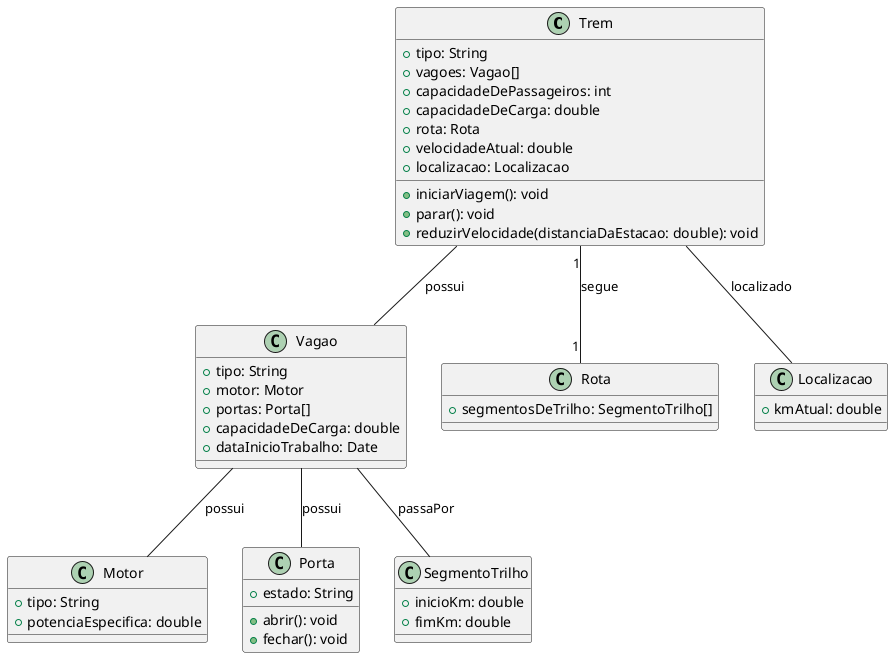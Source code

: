 @startuml atividade Trem

class Trem {
  + tipo: String
  + vagoes: Vagao[]
  + capacidadeDePassageiros: int
  + capacidadeDeCarga: double
  + rota: Rota
  + velocidadeAtual: double
  + localizacao: Localizacao

  + iniciarViagem(): void
  + parar(): void
  + reduzirVelocidade(distanciaDaEstacao: double): void
}

class Vagao {
  + tipo: String
  + motor: Motor
  + portas: Porta[]
  + capacidadeDeCarga: double
  + dataInicioTrabalho: Date
}

class Motor {
  + tipo: String
  + potenciaEspecifica: double
}

class Porta {
  + estado: String

  + abrir(): void
  + fechar(): void
}

class Rota {
  + segmentosDeTrilho: SegmentoTrilho[]
}

class SegmentoTrilho {
  + inicioKm: double
  + fimKm: double
}

class Localizacao {
  + kmAtual: double
}

Trem -- Vagao : possui
Trem "1" -- "1" Rota : segue
Vagao -- Motor : possui
Vagao -- Porta : possui
Vagao -- SegmentoTrilho : passaPor
Trem -- Localizacao : localizado

@enduml
